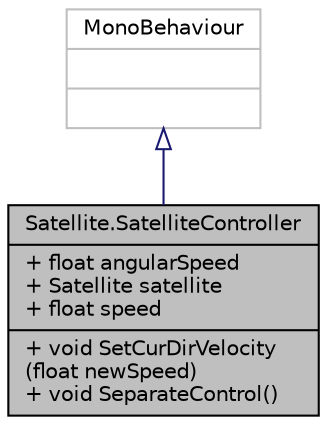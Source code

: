 digraph "Satellite.SatelliteController"
{
 // INTERACTIVE_SVG=YES
 // LATEX_PDF_SIZE
  edge [fontname="Helvetica",fontsize="10",labelfontname="Helvetica",labelfontsize="10"];
  node [fontname="Helvetica",fontsize="10",shape=record];
  Node1 [label="{Satellite.SatelliteController\n|+ float angularSpeed\l+ Satellite satellite\l+ float speed\l|+ void SetCurDirVelocity\l(float newSpeed)\l+ void SeparateControl()\l}",height=0.2,width=0.4,color="black", fillcolor="grey75", style="filled", fontcolor="black",tooltip="卫星控制器"];
  Node2 -> Node1 [dir="back",color="midnightblue",fontsize="10",style="solid",arrowtail="onormal",fontname="Helvetica"];
  Node2 [label="{MonoBehaviour\n||}",height=0.2,width=0.4,color="grey75", fillcolor="white", style="filled",tooltip=" "];
}
